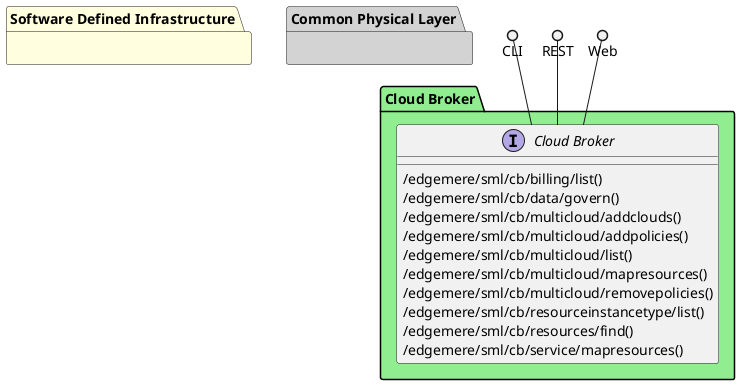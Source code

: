@startuml


package "Software Defined Infrastructure" #lightyellow {

}

package "Cloud Broker" #lightgreen {

}

package "Common Physical Layer" #lightgray {

}


package "Cloud Broker" #lightgreen {

    interface "Cloud Broker" as i {
            /edgemere/sml/cb/billing/list()
            /edgemere/sml/cb/data/govern()
            /edgemere/sml/cb/multicloud/addclouds()
            /edgemere/sml/cb/multicloud/addpolicies()
            /edgemere/sml/cb/multicloud/list()
            /edgemere/sml/cb/multicloud/mapresources()
            /edgemere/sml/cb/multicloud/removepolicies()
            /edgemere/sml/cb/resourceinstancetype/list()
            /edgemere/sml/cb/resources/find()
            /edgemere/sml/cb/service/mapresources()
    
    }
}

CLI ()-- i
REST ()-- i
Web ()-- i

package "Cloud Broker" #lightgreen {


}



@enduml
